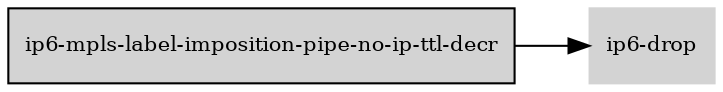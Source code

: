 digraph "ip6_mpls_label_imposition_pipe_no_ip_ttl_decr_subgraph" {
  rankdir=LR;
  node [shape=box, style=filled, fontsize=10, color=lightgray, fontcolor=black, fillcolor=lightgray];
  "ip6-mpls-label-imposition-pipe-no-ip-ttl-decr" [color=black, fontcolor=black, fillcolor=lightgray];
  edge [fontsize=8];
  "ip6-mpls-label-imposition-pipe-no-ip-ttl-decr" -> "ip6-drop";
}

